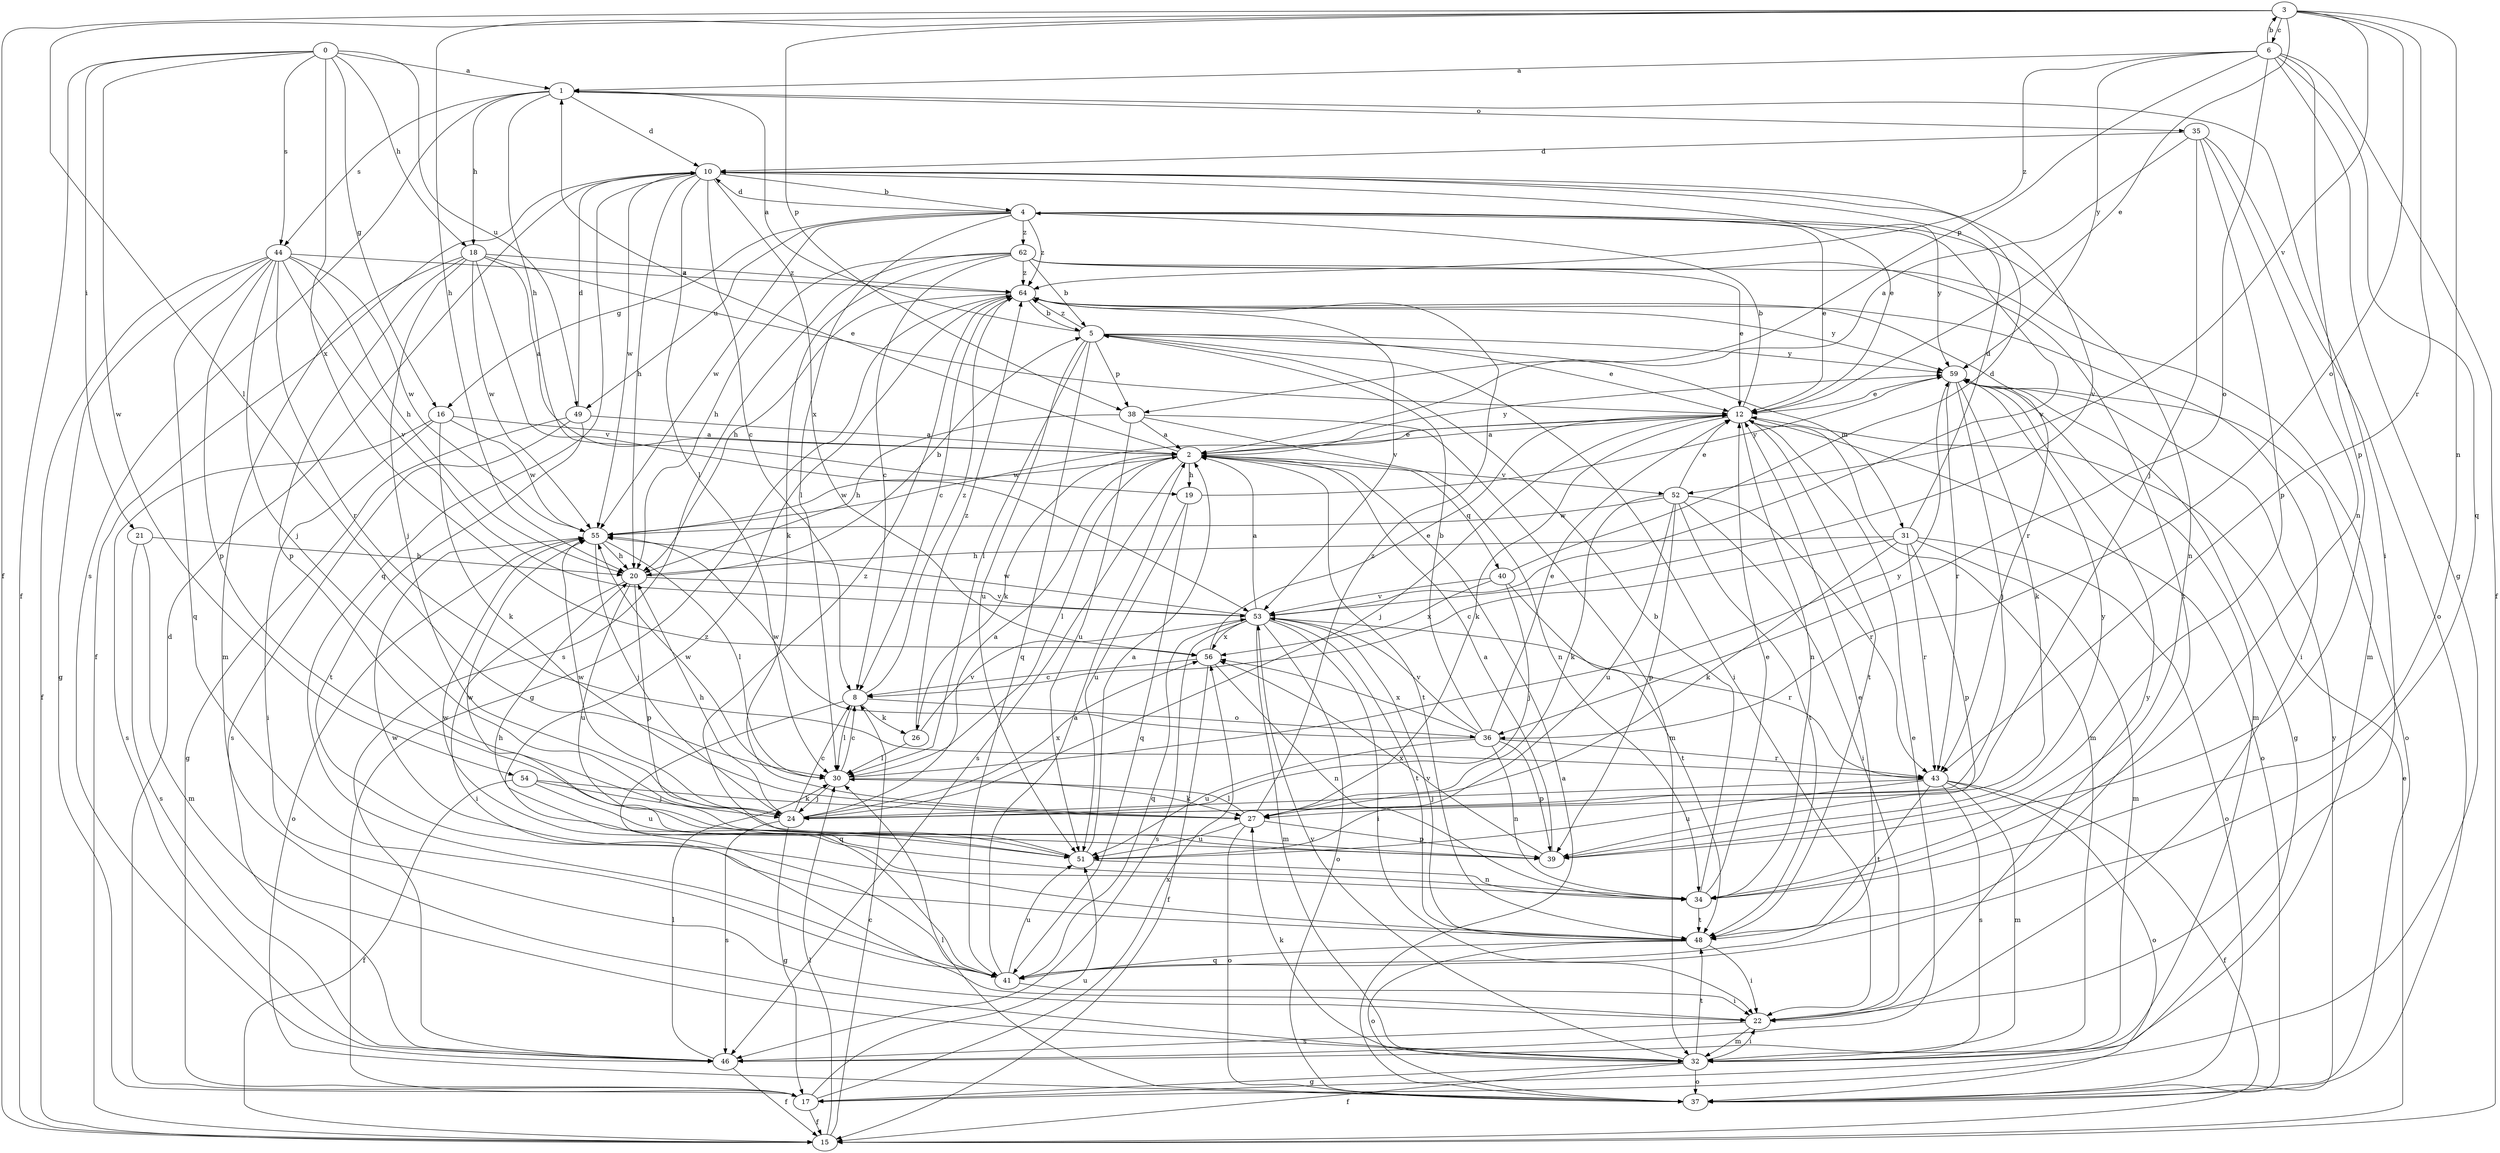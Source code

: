 strict digraph  {
0;
1;
2;
3;
4;
5;
6;
8;
10;
12;
15;
16;
17;
18;
19;
20;
21;
22;
24;
26;
27;
30;
31;
32;
34;
35;
36;
37;
38;
39;
40;
41;
43;
44;
46;
48;
49;
51;
52;
53;
54;
55;
56;
59;
62;
64;
0 -> 1  [label=a];
0 -> 15  [label=f];
0 -> 16  [label=g];
0 -> 18  [label=h];
0 -> 21  [label=i];
0 -> 44  [label=s];
0 -> 49  [label=u];
0 -> 54  [label=w];
0 -> 56  [label=x];
1 -> 10  [label=d];
1 -> 18  [label=h];
1 -> 19  [label=h];
1 -> 22  [label=i];
1 -> 35  [label=o];
1 -> 44  [label=s];
1 -> 46  [label=s];
2 -> 1  [label=a];
2 -> 12  [label=e];
2 -> 19  [label=h];
2 -> 26  [label=k];
2 -> 30  [label=l];
2 -> 40  [label=q];
2 -> 46  [label=s];
2 -> 48  [label=t];
2 -> 52  [label=v];
2 -> 55  [label=w];
2 -> 59  [label=y];
3 -> 6  [label=c];
3 -> 12  [label=e];
3 -> 15  [label=f];
3 -> 20  [label=h];
3 -> 30  [label=l];
3 -> 34  [label=n];
3 -> 36  [label=o];
3 -> 38  [label=p];
3 -> 43  [label=r];
3 -> 52  [label=v];
4 -> 10  [label=d];
4 -> 12  [label=e];
4 -> 16  [label=g];
4 -> 30  [label=l];
4 -> 34  [label=n];
4 -> 49  [label=u];
4 -> 53  [label=v];
4 -> 55  [label=w];
4 -> 59  [label=y];
4 -> 62  [label=z];
4 -> 64  [label=z];
5 -> 1  [label=a];
5 -> 12  [label=e];
5 -> 22  [label=i];
5 -> 30  [label=l];
5 -> 31  [label=m];
5 -> 38  [label=p];
5 -> 41  [label=q];
5 -> 51  [label=u];
5 -> 59  [label=y];
5 -> 64  [label=z];
6 -> 1  [label=a];
6 -> 3  [label=b];
6 -> 15  [label=f];
6 -> 17  [label=g];
6 -> 36  [label=o];
6 -> 38  [label=p];
6 -> 39  [label=p];
6 -> 41  [label=q];
6 -> 59  [label=y];
6 -> 64  [label=z];
8 -> 26  [label=k];
8 -> 30  [label=l];
8 -> 36  [label=o];
8 -> 41  [label=q];
8 -> 64  [label=z];
10 -> 4  [label=b];
10 -> 8  [label=c];
10 -> 12  [label=e];
10 -> 15  [label=f];
10 -> 20  [label=h];
10 -> 30  [label=l];
10 -> 41  [label=q];
10 -> 53  [label=v];
10 -> 55  [label=w];
10 -> 56  [label=x];
12 -> 2  [label=a];
12 -> 4  [label=b];
12 -> 24  [label=j];
12 -> 27  [label=k];
12 -> 32  [label=m];
12 -> 34  [label=n];
12 -> 37  [label=o];
12 -> 48  [label=t];
12 -> 55  [label=w];
15 -> 8  [label=c];
15 -> 12  [label=e];
15 -> 30  [label=l];
16 -> 2  [label=a];
16 -> 22  [label=i];
16 -> 27  [label=k];
16 -> 46  [label=s];
16 -> 55  [label=w];
17 -> 10  [label=d];
17 -> 15  [label=f];
17 -> 51  [label=u];
17 -> 56  [label=x];
18 -> 2  [label=a];
18 -> 12  [label=e];
18 -> 24  [label=j];
18 -> 32  [label=m];
18 -> 39  [label=p];
18 -> 53  [label=v];
18 -> 55  [label=w];
18 -> 64  [label=z];
19 -> 41  [label=q];
19 -> 51  [label=u];
19 -> 59  [label=y];
20 -> 5  [label=b];
20 -> 22  [label=i];
20 -> 39  [label=p];
20 -> 51  [label=u];
20 -> 53  [label=v];
21 -> 20  [label=h];
21 -> 32  [label=m];
21 -> 46  [label=s];
22 -> 32  [label=m];
22 -> 46  [label=s];
22 -> 59  [label=y];
24 -> 2  [label=a];
24 -> 8  [label=c];
24 -> 17  [label=g];
24 -> 20  [label=h];
24 -> 46  [label=s];
24 -> 55  [label=w];
24 -> 56  [label=x];
26 -> 30  [label=l];
26 -> 53  [label=v];
26 -> 64  [label=z];
27 -> 30  [label=l];
27 -> 37  [label=o];
27 -> 39  [label=p];
27 -> 51  [label=u];
27 -> 64  [label=z];
30 -> 8  [label=c];
30 -> 24  [label=j];
30 -> 27  [label=k];
30 -> 55  [label=w];
30 -> 59  [label=y];
31 -> 8  [label=c];
31 -> 10  [label=d];
31 -> 20  [label=h];
31 -> 27  [label=k];
31 -> 32  [label=m];
31 -> 37  [label=o];
31 -> 39  [label=p];
31 -> 43  [label=r];
32 -> 15  [label=f];
32 -> 17  [label=g];
32 -> 22  [label=i];
32 -> 27  [label=k];
32 -> 37  [label=o];
32 -> 48  [label=t];
32 -> 53  [label=v];
34 -> 5  [label=b];
34 -> 12  [label=e];
34 -> 20  [label=h];
34 -> 48  [label=t];
34 -> 55  [label=w];
35 -> 2  [label=a];
35 -> 10  [label=d];
35 -> 24  [label=j];
35 -> 34  [label=n];
35 -> 37  [label=o];
35 -> 39  [label=p];
36 -> 5  [label=b];
36 -> 12  [label=e];
36 -> 34  [label=n];
36 -> 39  [label=p];
36 -> 43  [label=r];
36 -> 51  [label=u];
36 -> 53  [label=v];
36 -> 55  [label=w];
36 -> 56  [label=x];
37 -> 2  [label=a];
37 -> 30  [label=l];
37 -> 59  [label=y];
38 -> 2  [label=a];
38 -> 20  [label=h];
38 -> 32  [label=m];
38 -> 34  [label=n];
38 -> 51  [label=u];
39 -> 2  [label=a];
39 -> 56  [label=x];
39 -> 59  [label=y];
40 -> 10  [label=d];
40 -> 24  [label=j];
40 -> 48  [label=t];
40 -> 53  [label=v];
40 -> 56  [label=x];
41 -> 2  [label=a];
41 -> 12  [label=e];
41 -> 22  [label=i];
41 -> 51  [label=u];
41 -> 64  [label=z];
43 -> 15  [label=f];
43 -> 24  [label=j];
43 -> 32  [label=m];
43 -> 37  [label=o];
43 -> 46  [label=s];
43 -> 48  [label=t];
43 -> 51  [label=u];
44 -> 15  [label=f];
44 -> 17  [label=g];
44 -> 20  [label=h];
44 -> 24  [label=j];
44 -> 39  [label=p];
44 -> 41  [label=q];
44 -> 43  [label=r];
44 -> 53  [label=v];
44 -> 55  [label=w];
44 -> 64  [label=z];
46 -> 12  [label=e];
46 -> 15  [label=f];
46 -> 30  [label=l];
48 -> 22  [label=i];
48 -> 37  [label=o];
48 -> 41  [label=q];
48 -> 53  [label=v];
48 -> 55  [label=w];
49 -> 2  [label=a];
49 -> 10  [label=d];
49 -> 17  [label=g];
49 -> 46  [label=s];
49 -> 48  [label=t];
51 -> 2  [label=a];
51 -> 34  [label=n];
51 -> 55  [label=w];
51 -> 64  [label=z];
52 -> 12  [label=e];
52 -> 22  [label=i];
52 -> 27  [label=k];
52 -> 39  [label=p];
52 -> 43  [label=r];
52 -> 48  [label=t];
52 -> 51  [label=u];
52 -> 55  [label=w];
53 -> 2  [label=a];
53 -> 22  [label=i];
53 -> 32  [label=m];
53 -> 37  [label=o];
53 -> 41  [label=q];
53 -> 43  [label=r];
53 -> 46  [label=s];
53 -> 48  [label=t];
53 -> 55  [label=w];
53 -> 56  [label=x];
54 -> 15  [label=f];
54 -> 24  [label=j];
54 -> 27  [label=k];
54 -> 51  [label=u];
55 -> 20  [label=h];
55 -> 24  [label=j];
55 -> 30  [label=l];
55 -> 37  [label=o];
56 -> 8  [label=c];
56 -> 12  [label=e];
56 -> 15  [label=f];
56 -> 34  [label=n];
59 -> 12  [label=e];
59 -> 17  [label=g];
59 -> 24  [label=j];
59 -> 27  [label=k];
59 -> 32  [label=m];
59 -> 37  [label=o];
59 -> 43  [label=r];
62 -> 5  [label=b];
62 -> 8  [label=c];
62 -> 12  [label=e];
62 -> 20  [label=h];
62 -> 27  [label=k];
62 -> 32  [label=m];
62 -> 46  [label=s];
62 -> 48  [label=t];
62 -> 64  [label=z];
64 -> 5  [label=b];
64 -> 8  [label=c];
64 -> 17  [label=g];
64 -> 20  [label=h];
64 -> 22  [label=i];
64 -> 43  [label=r];
64 -> 53  [label=v];
64 -> 59  [label=y];
}
